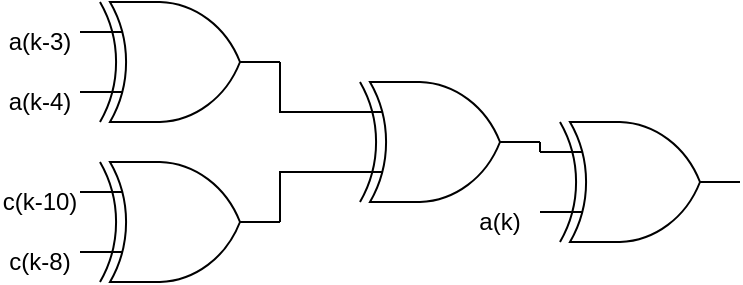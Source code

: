 <mxfile version="12.4.2" type="device" pages="1"><diagram name="Page-1" id="7e0a89b8-554c-2b80-1dc8-d5c74ca68de4"><mxGraphModel dx="626" dy="365" grid="1" gridSize="10" guides="1" tooltips="1" connect="1" arrows="1" fold="1" page="1" pageScale="1" pageWidth="1100" pageHeight="850" background="#ffffff" math="0" shadow="0"><root><mxCell id="0"/><mxCell id="1" parent="0"/><mxCell id="Tdaj0tnV9FHcMYX5cwT2-1" value="" style="verticalLabelPosition=bottom;shadow=0;dashed=0;align=center;html=1;verticalAlign=top;shape=mxgraph.electrical.logic_gates.logic_gate;operation=xor;" vertex="1" parent="1"><mxGeometry x="240" y="100" width="100" height="60" as="geometry"/></mxCell><mxCell id="Tdaj0tnV9FHcMYX5cwT2-2" value="" style="verticalLabelPosition=bottom;shadow=0;dashed=0;align=center;html=1;verticalAlign=top;shape=mxgraph.electrical.logic_gates.logic_gate;operation=xor;" vertex="1" parent="1"><mxGeometry x="240" y="180" width="100" height="60" as="geometry"/></mxCell><mxCell id="Tdaj0tnV9FHcMYX5cwT2-3" value="" style="verticalLabelPosition=bottom;shadow=0;dashed=0;align=center;html=1;verticalAlign=top;shape=mxgraph.electrical.logic_gates.logic_gate;operation=xor;" vertex="1" parent="1"><mxGeometry x="370" y="140" width="100" height="60" as="geometry"/></mxCell><mxCell id="Tdaj0tnV9FHcMYX5cwT2-4" value="" style="verticalLabelPosition=bottom;shadow=0;dashed=0;align=center;html=1;verticalAlign=top;shape=mxgraph.electrical.logic_gates.logic_gate;operation=xor;" vertex="1" parent="1"><mxGeometry x="470" y="160" width="100" height="60" as="geometry"/></mxCell><mxCell id="Tdaj0tnV9FHcMYX5cwT2-6" value="" style="endArrow=none;html=1;strokeColor=#000000;fillColor=#000000;entryX=1;entryY=0.5;entryDx=0;entryDy=0;entryPerimeter=0;exitX=0;exitY=0.25;exitDx=0;exitDy=0;exitPerimeter=0;rounded=0;" edge="1" parent="1" source="Tdaj0tnV9FHcMYX5cwT2-3" target="Tdaj0tnV9FHcMYX5cwT2-1"><mxGeometry width="50" height="50" relative="1" as="geometry"><mxPoint x="240" y="310" as="sourcePoint"/><mxPoint x="290" y="260" as="targetPoint"/><Array as="points"><mxPoint x="340" y="155"/></Array></mxGeometry></mxCell><mxCell id="Tdaj0tnV9FHcMYX5cwT2-7" value="" style="endArrow=none;html=1;strokeColor=#000000;fillColor=#000000;entryX=1;entryY=0.5;entryDx=0;entryDy=0;entryPerimeter=0;exitX=0;exitY=0.75;exitDx=0;exitDy=0;exitPerimeter=0;rounded=0;" edge="1" parent="1" source="Tdaj0tnV9FHcMYX5cwT2-3" target="Tdaj0tnV9FHcMYX5cwT2-2"><mxGeometry width="50" height="50" relative="1" as="geometry"><mxPoint x="240" y="310" as="sourcePoint"/><mxPoint x="290" y="260" as="targetPoint"/><Array as="points"><mxPoint x="340" y="185"/></Array></mxGeometry></mxCell><mxCell id="Tdaj0tnV9FHcMYX5cwT2-8" value="" style="endArrow=none;html=1;strokeColor=#000000;fillColor=#000000;entryX=1;entryY=0.5;entryDx=0;entryDy=0;entryPerimeter=0;exitX=0;exitY=0.25;exitDx=0;exitDy=0;exitPerimeter=0;" edge="1" parent="1" source="Tdaj0tnV9FHcMYX5cwT2-4" target="Tdaj0tnV9FHcMYX5cwT2-3"><mxGeometry width="50" height="50" relative="1" as="geometry"><mxPoint x="440" y="300" as="sourcePoint"/><mxPoint x="490" y="250" as="targetPoint"/></mxGeometry></mxCell><mxCell id="Tdaj0tnV9FHcMYX5cwT2-9" value="c(k-8)" style="text;html=1;strokeColor=none;fillColor=none;align=center;verticalAlign=middle;whiteSpace=wrap;rounded=0;" vertex="1" parent="1"><mxGeometry x="200" y="220" width="40" height="20" as="geometry"/></mxCell><mxCell id="Tdaj0tnV9FHcMYX5cwT2-10" value="c(k-10)" style="text;html=1;strokeColor=none;fillColor=none;align=center;verticalAlign=middle;whiteSpace=wrap;rounded=0;" vertex="1" parent="1"><mxGeometry x="200" y="190" width="40" height="20" as="geometry"/></mxCell><mxCell id="Tdaj0tnV9FHcMYX5cwT2-11" value="a(k-3)" style="text;html=1;strokeColor=none;fillColor=none;align=center;verticalAlign=middle;whiteSpace=wrap;rounded=0;" vertex="1" parent="1"><mxGeometry x="200" y="110" width="40" height="20" as="geometry"/></mxCell><mxCell id="Tdaj0tnV9FHcMYX5cwT2-12" value="a(k-4)" style="text;html=1;strokeColor=none;fillColor=none;align=center;verticalAlign=middle;whiteSpace=wrap;rounded=0;" vertex="1" parent="1"><mxGeometry x="200" y="140" width="40" height="20" as="geometry"/></mxCell><mxCell id="Tdaj0tnV9FHcMYX5cwT2-13" value="a(k)" style="text;html=1;strokeColor=none;fillColor=none;align=center;verticalAlign=middle;whiteSpace=wrap;rounded=0;" vertex="1" parent="1"><mxGeometry x="430" y="200" width="40" height="20" as="geometry"/></mxCell></root></mxGraphModel></diagram></mxfile>